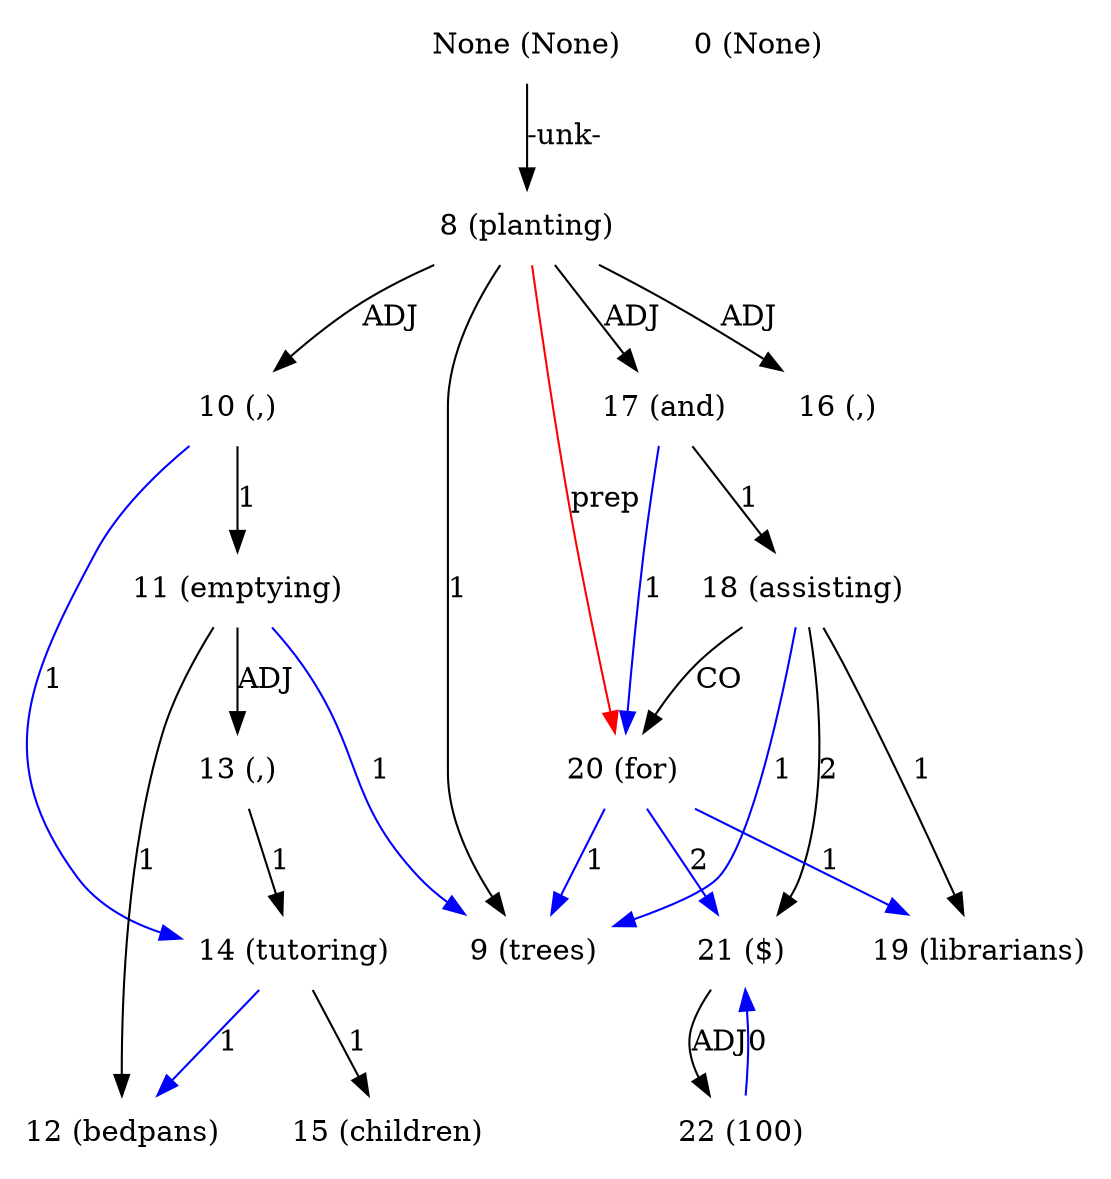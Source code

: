 digraph G{
edge [dir=forward]
node [shape=plaintext]

None [label="None (None)"]
None -> 8 [label="-unk-"]
0 [label="0 (None)"]
8 [label="8 (planting)"]
8 -> 9 [label="1"]
8 -> 10 [label="ADJ"]
8 -> 16 [label="ADJ"]
8 -> 17 [label="ADJ"]
9 [label="9 (trees)"]
10 [label="10 (,)"]
10 -> 11 [label="1"]
10 -> 14 [label="1", color="blue"]
11 [label="11 (emptying)"]
11 -> 12 [label="1"]
11 -> 9 [label="1", color="blue"]
11 -> 13 [label="ADJ"]
12 [label="12 (bedpans)"]
13 [label="13 (,)"]
13 -> 14 [label="1"]
14 [label="14 (tutoring)"]
14 -> 15 [label="1"]
14 -> 12 [label="1", color="blue"]
15 [label="15 (children)"]
16 [label="16 (,)"]
17 [label="17 (and)"]
17 -> 18 [label="1"]
17 -> 20 [label="1", color="blue"]
18 [label="18 (assisting)"]
18 -> 19 [label="1"]
18 -> 9 [label="1", color="blue"]
18 -> 21 [label="2"]
18 -> 20 [label="CO"]
19 [label="19 (librarians)"]
20 [label="20 (for)"]
20 -> 19 [label="1", color="blue"]
20 -> 9 [label="1", color="blue"]
20 -> 21 [label="2", color="blue"]
8 -> 20 [label="prep", color="red"]
21 [label="21 ($)"]
21 -> 22 [label="ADJ"]
22 [label="22 (100)"]
22 -> 21 [label="0", color="blue"]
}

